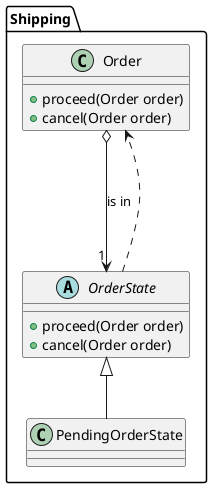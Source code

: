 @startuml
'https://plantuml.com/class-diagram

'left to right direction

package shipping_package as "Shipping" {

class Order {
  + proceed(Order order)
  + cancel(Order order)
}

Order o--> "1" OrderState : "is in"

abstract class OrderState {
  + proceed(Order order)
  + cancel(Order order)
}

OrderState ...> Order

class PendingOrderState extends OrderState {

}

}

@enduml